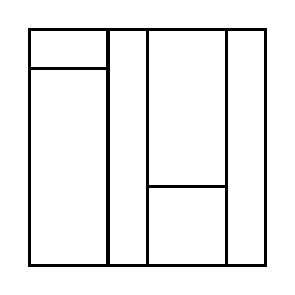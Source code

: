 \begin{tikzpicture}[very thick, scale=.5]
    \draw (0,5) rectangle (2,6);
    \draw (0,0) rectangle (2,5);
    \draw (2,0) rectangle (3,6);
    \draw (3,2) rectangle (5,6);
    \draw (3,0) rectangle (5,2);
    \draw (5,0) rectangle (6,6);
\end{tikzpicture}
